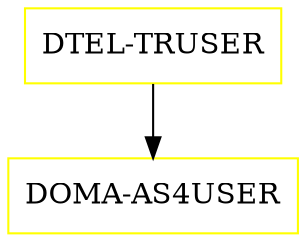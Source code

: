 digraph G {
  "DTEL-TRUSER" [shape=box,color=yellow];
  "DOMA-AS4USER" [shape=box,color=yellow,URL="./DOMA_AS4USER.html"];
  "DTEL-TRUSER" -> "DOMA-AS4USER";
}
